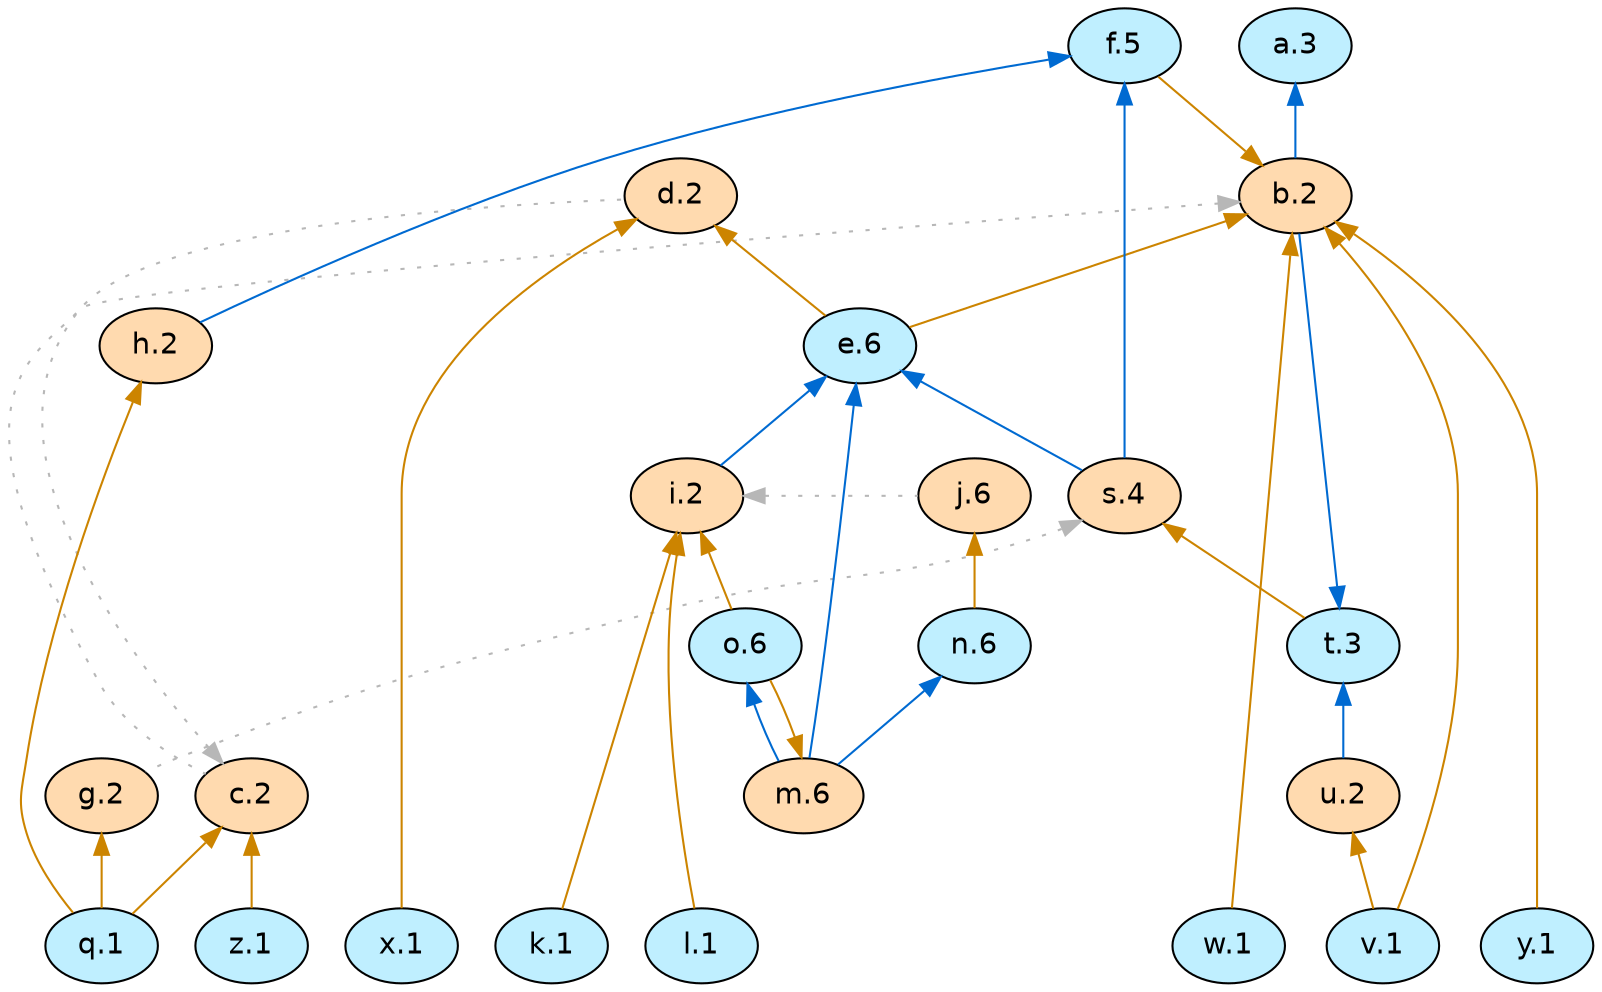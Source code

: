 digraph G {
  rankdir="TB"
  node [shape=oval style=filled fontname=Helvetica fontsize=14]
  node [fillcolor="#ffdaaf" fontcolor="#000000"] 
       b[label="b.2"] 
       c[label="c.2"] 
       d[label="d.2"] 
       s[label="s.4"] 
       g[label="g.2"] 
       h[label="h.2"] 
       i[label="i.2"] 
       j[label="j.6"] 
       m[label="m.6"] 
       u[label="u.2"]
  node [fillcolor="#bfefff" fontcolor="#000000"] 
       a[label="a.3"] 
       t[label="t.3"] 
       e[label="e.6"] 
       f[label="f.5"] 
       k[label="k.1"] 
       l[label="l.1"] 
       o[label="o.6"] 
       n[label="n.6"] 
       q[label="q.1"] 
       v[label="v.1"] 
       w[label="w.1"] 
       x[label="x.1"] 
       y[label="y.1"] 
       z[label="z.1"]
  edge [dir=back color="#006ad1" style="solid"]
        "a" -> "b" 
        "t" -> "b" 
        "f" -> "h" 
        "e" -> "i" 
        "e" -> "m" 
        "o" -> "m" 
        "n" -> "m" 
        "e" -> "s" 
        "f" -> "s" 
        "t" -> "u" 
  edge [dir=back color="#cc8400" style="solid"]
        "b" -> "e" 
        "d" -> "e" 
        "b" -> "f" 
        "i" -> "k" 
        "i" -> "l" 
        "j" -> "n" 
        "i" -> "o" 
        "m" -> "o" 
        "g" -> "q" 
        "h" -> "q" 
        "c" -> "q" 
        "s" -> "t" 
        "b" -> "v" 
        "u" -> "v" 
        "b" -> "w" 
        "d" -> "x" 
        "b" -> "y" 
        "c" -> "z" 
  edge [dir=back color="#b7b7b7" style="dotted" constraint=false]
        "b" -> "c" 
        "c" -> "d" 
        "s" -> "g" 
        "i" -> "j" 

  {rank = max k l q v w x y z}
  {rank = min f}
}